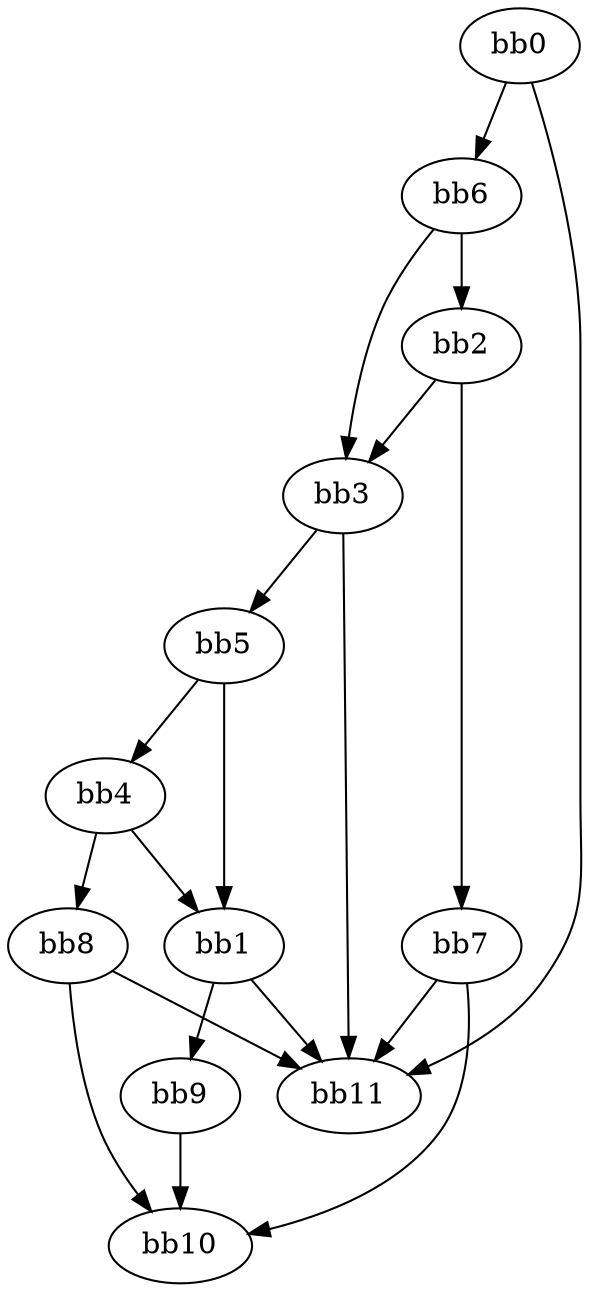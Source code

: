 digraph {
    0 [ label = "bb0\l" ]
    1 [ label = "bb1\l" ]
    2 [ label = "bb2\l" ]
    3 [ label = "bb3\l" ]
    4 [ label = "bb4\l" ]
    5 [ label = "bb5\l" ]
    6 [ label = "bb6\l" ]
    7 [ label = "bb7\l" ]
    8 [ label = "bb8\l" ]
    9 [ label = "bb9\l" ]
    10 [ label = "bb10\l" ]
    11 [ label = "bb11\l" ]
    0 -> 6 [ ]
    0 -> 11 [ ]
    1 -> 9 [ ]
    1 -> 11 [ ]
    2 -> 3 [ ]
    2 -> 7 [ ]
    3 -> 5 [ ]
    3 -> 11 [ ]
    4 -> 1 [ ]
    4 -> 8 [ ]
    5 -> 1 [ ]
    5 -> 4 [ ]
    6 -> 2 [ ]
    6 -> 3 [ ]
    7 -> 10 [ ]
    7 -> 11 [ ]
    8 -> 10 [ ]
    8 -> 11 [ ]
    9 -> 10 [ ]
}

